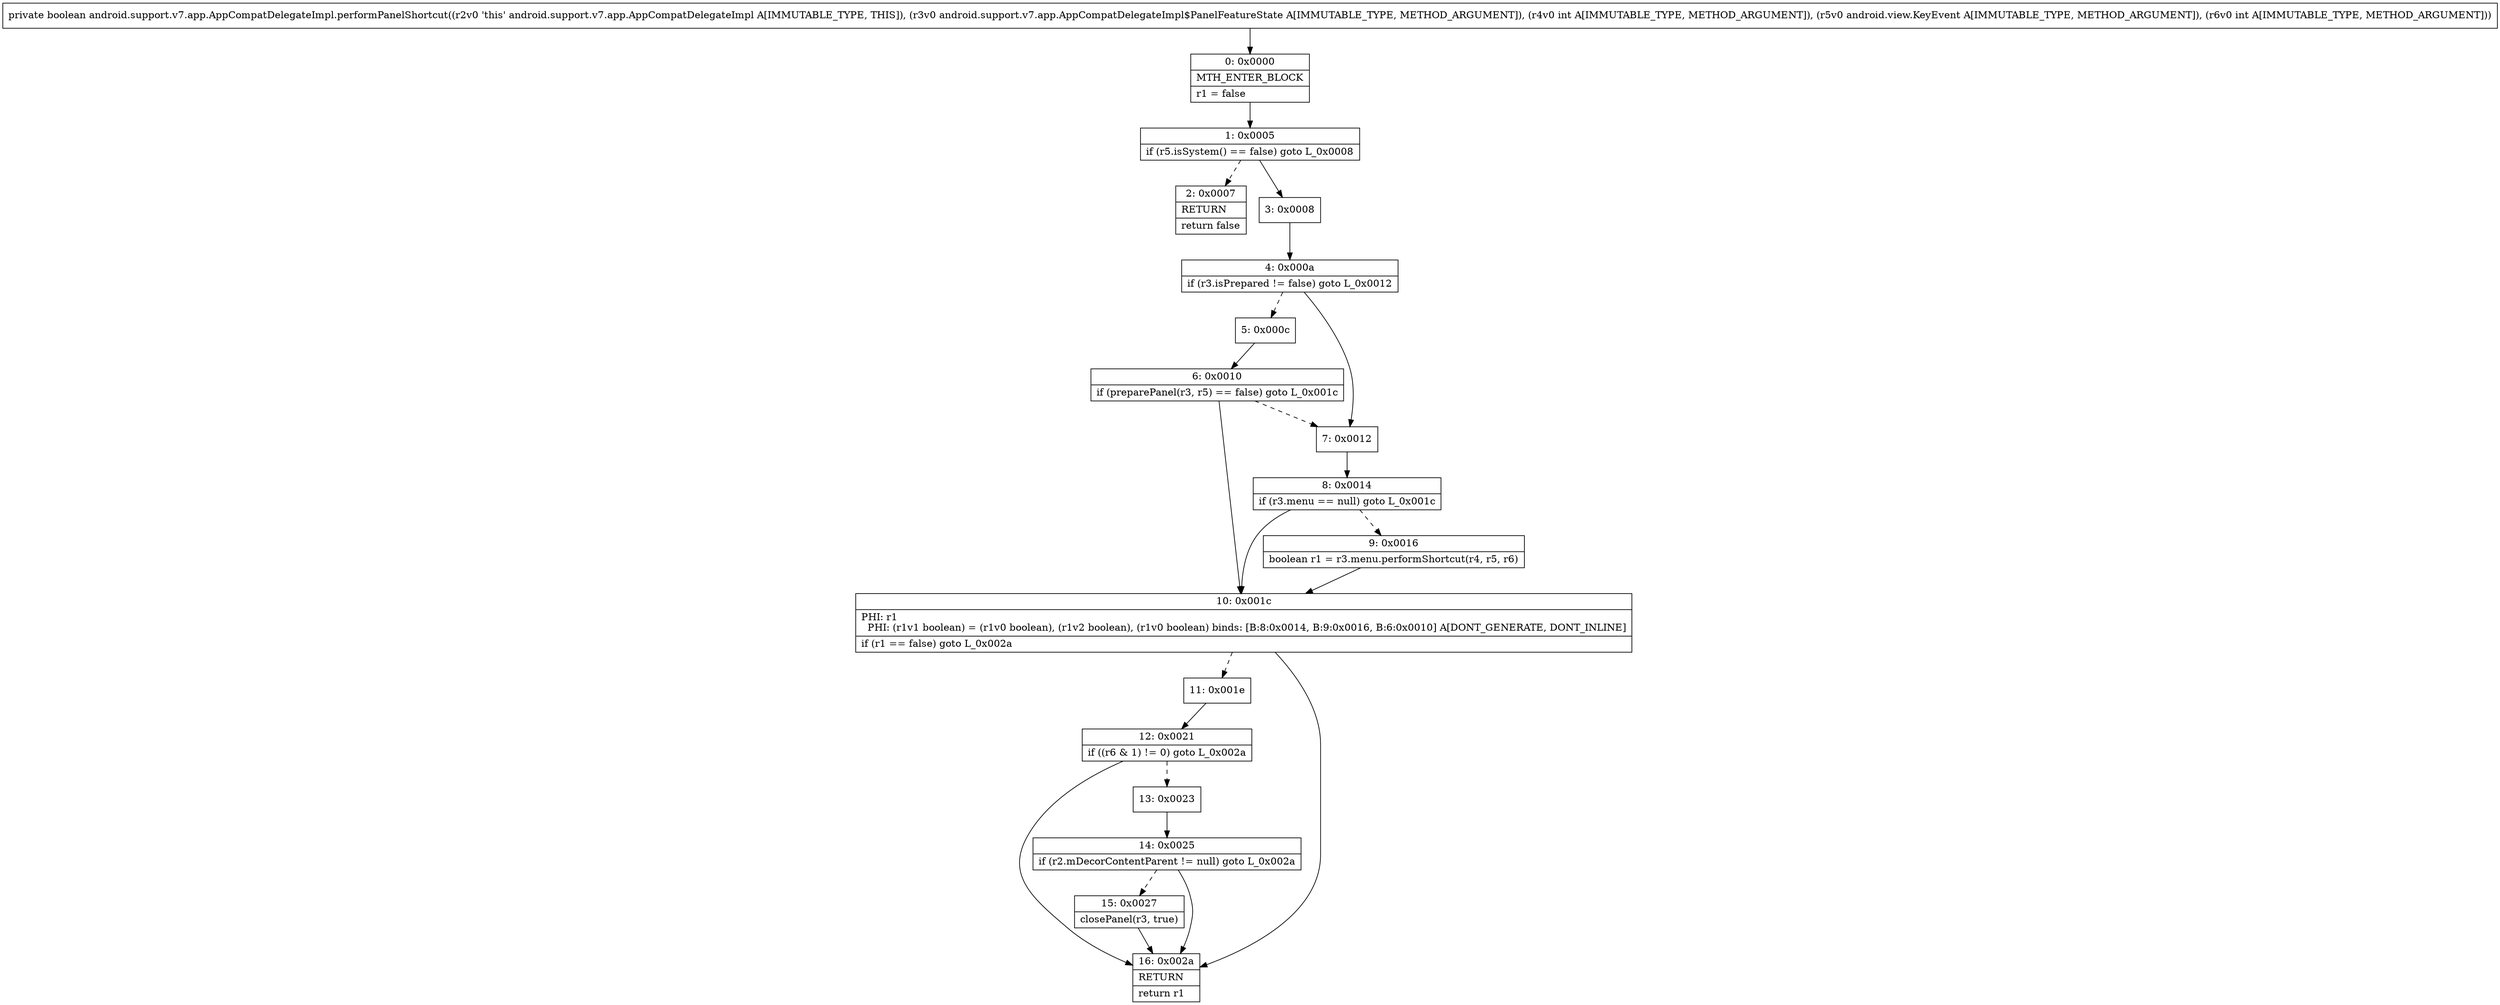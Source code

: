 digraph "CFG forandroid.support.v7.app.AppCompatDelegateImpl.performPanelShortcut(Landroid\/support\/v7\/app\/AppCompatDelegateImpl$PanelFeatureState;ILandroid\/view\/KeyEvent;I)Z" {
Node_0 [shape=record,label="{0\:\ 0x0000|MTH_ENTER_BLOCK\l|r1 = false\l}"];
Node_1 [shape=record,label="{1\:\ 0x0005|if (r5.isSystem() == false) goto L_0x0008\l}"];
Node_2 [shape=record,label="{2\:\ 0x0007|RETURN\l|return false\l}"];
Node_3 [shape=record,label="{3\:\ 0x0008}"];
Node_4 [shape=record,label="{4\:\ 0x000a|if (r3.isPrepared != false) goto L_0x0012\l}"];
Node_5 [shape=record,label="{5\:\ 0x000c}"];
Node_6 [shape=record,label="{6\:\ 0x0010|if (preparePanel(r3, r5) == false) goto L_0x001c\l}"];
Node_7 [shape=record,label="{7\:\ 0x0012}"];
Node_8 [shape=record,label="{8\:\ 0x0014|if (r3.menu == null) goto L_0x001c\l}"];
Node_9 [shape=record,label="{9\:\ 0x0016|boolean r1 = r3.menu.performShortcut(r4, r5, r6)\l}"];
Node_10 [shape=record,label="{10\:\ 0x001c|PHI: r1 \l  PHI: (r1v1 boolean) = (r1v0 boolean), (r1v2 boolean), (r1v0 boolean) binds: [B:8:0x0014, B:9:0x0016, B:6:0x0010] A[DONT_GENERATE, DONT_INLINE]\l|if (r1 == false) goto L_0x002a\l}"];
Node_11 [shape=record,label="{11\:\ 0x001e}"];
Node_12 [shape=record,label="{12\:\ 0x0021|if ((r6 & 1) != 0) goto L_0x002a\l}"];
Node_13 [shape=record,label="{13\:\ 0x0023}"];
Node_14 [shape=record,label="{14\:\ 0x0025|if (r2.mDecorContentParent != null) goto L_0x002a\l}"];
Node_15 [shape=record,label="{15\:\ 0x0027|closePanel(r3, true)\l}"];
Node_16 [shape=record,label="{16\:\ 0x002a|RETURN\l|return r1\l}"];
MethodNode[shape=record,label="{private boolean android.support.v7.app.AppCompatDelegateImpl.performPanelShortcut((r2v0 'this' android.support.v7.app.AppCompatDelegateImpl A[IMMUTABLE_TYPE, THIS]), (r3v0 android.support.v7.app.AppCompatDelegateImpl$PanelFeatureState A[IMMUTABLE_TYPE, METHOD_ARGUMENT]), (r4v0 int A[IMMUTABLE_TYPE, METHOD_ARGUMENT]), (r5v0 android.view.KeyEvent A[IMMUTABLE_TYPE, METHOD_ARGUMENT]), (r6v0 int A[IMMUTABLE_TYPE, METHOD_ARGUMENT])) }"];
MethodNode -> Node_0;
Node_0 -> Node_1;
Node_1 -> Node_2[style=dashed];
Node_1 -> Node_3;
Node_3 -> Node_4;
Node_4 -> Node_5[style=dashed];
Node_4 -> Node_7;
Node_5 -> Node_6;
Node_6 -> Node_7[style=dashed];
Node_6 -> Node_10;
Node_7 -> Node_8;
Node_8 -> Node_9[style=dashed];
Node_8 -> Node_10;
Node_9 -> Node_10;
Node_10 -> Node_11[style=dashed];
Node_10 -> Node_16;
Node_11 -> Node_12;
Node_12 -> Node_13[style=dashed];
Node_12 -> Node_16;
Node_13 -> Node_14;
Node_14 -> Node_15[style=dashed];
Node_14 -> Node_16;
Node_15 -> Node_16;
}

